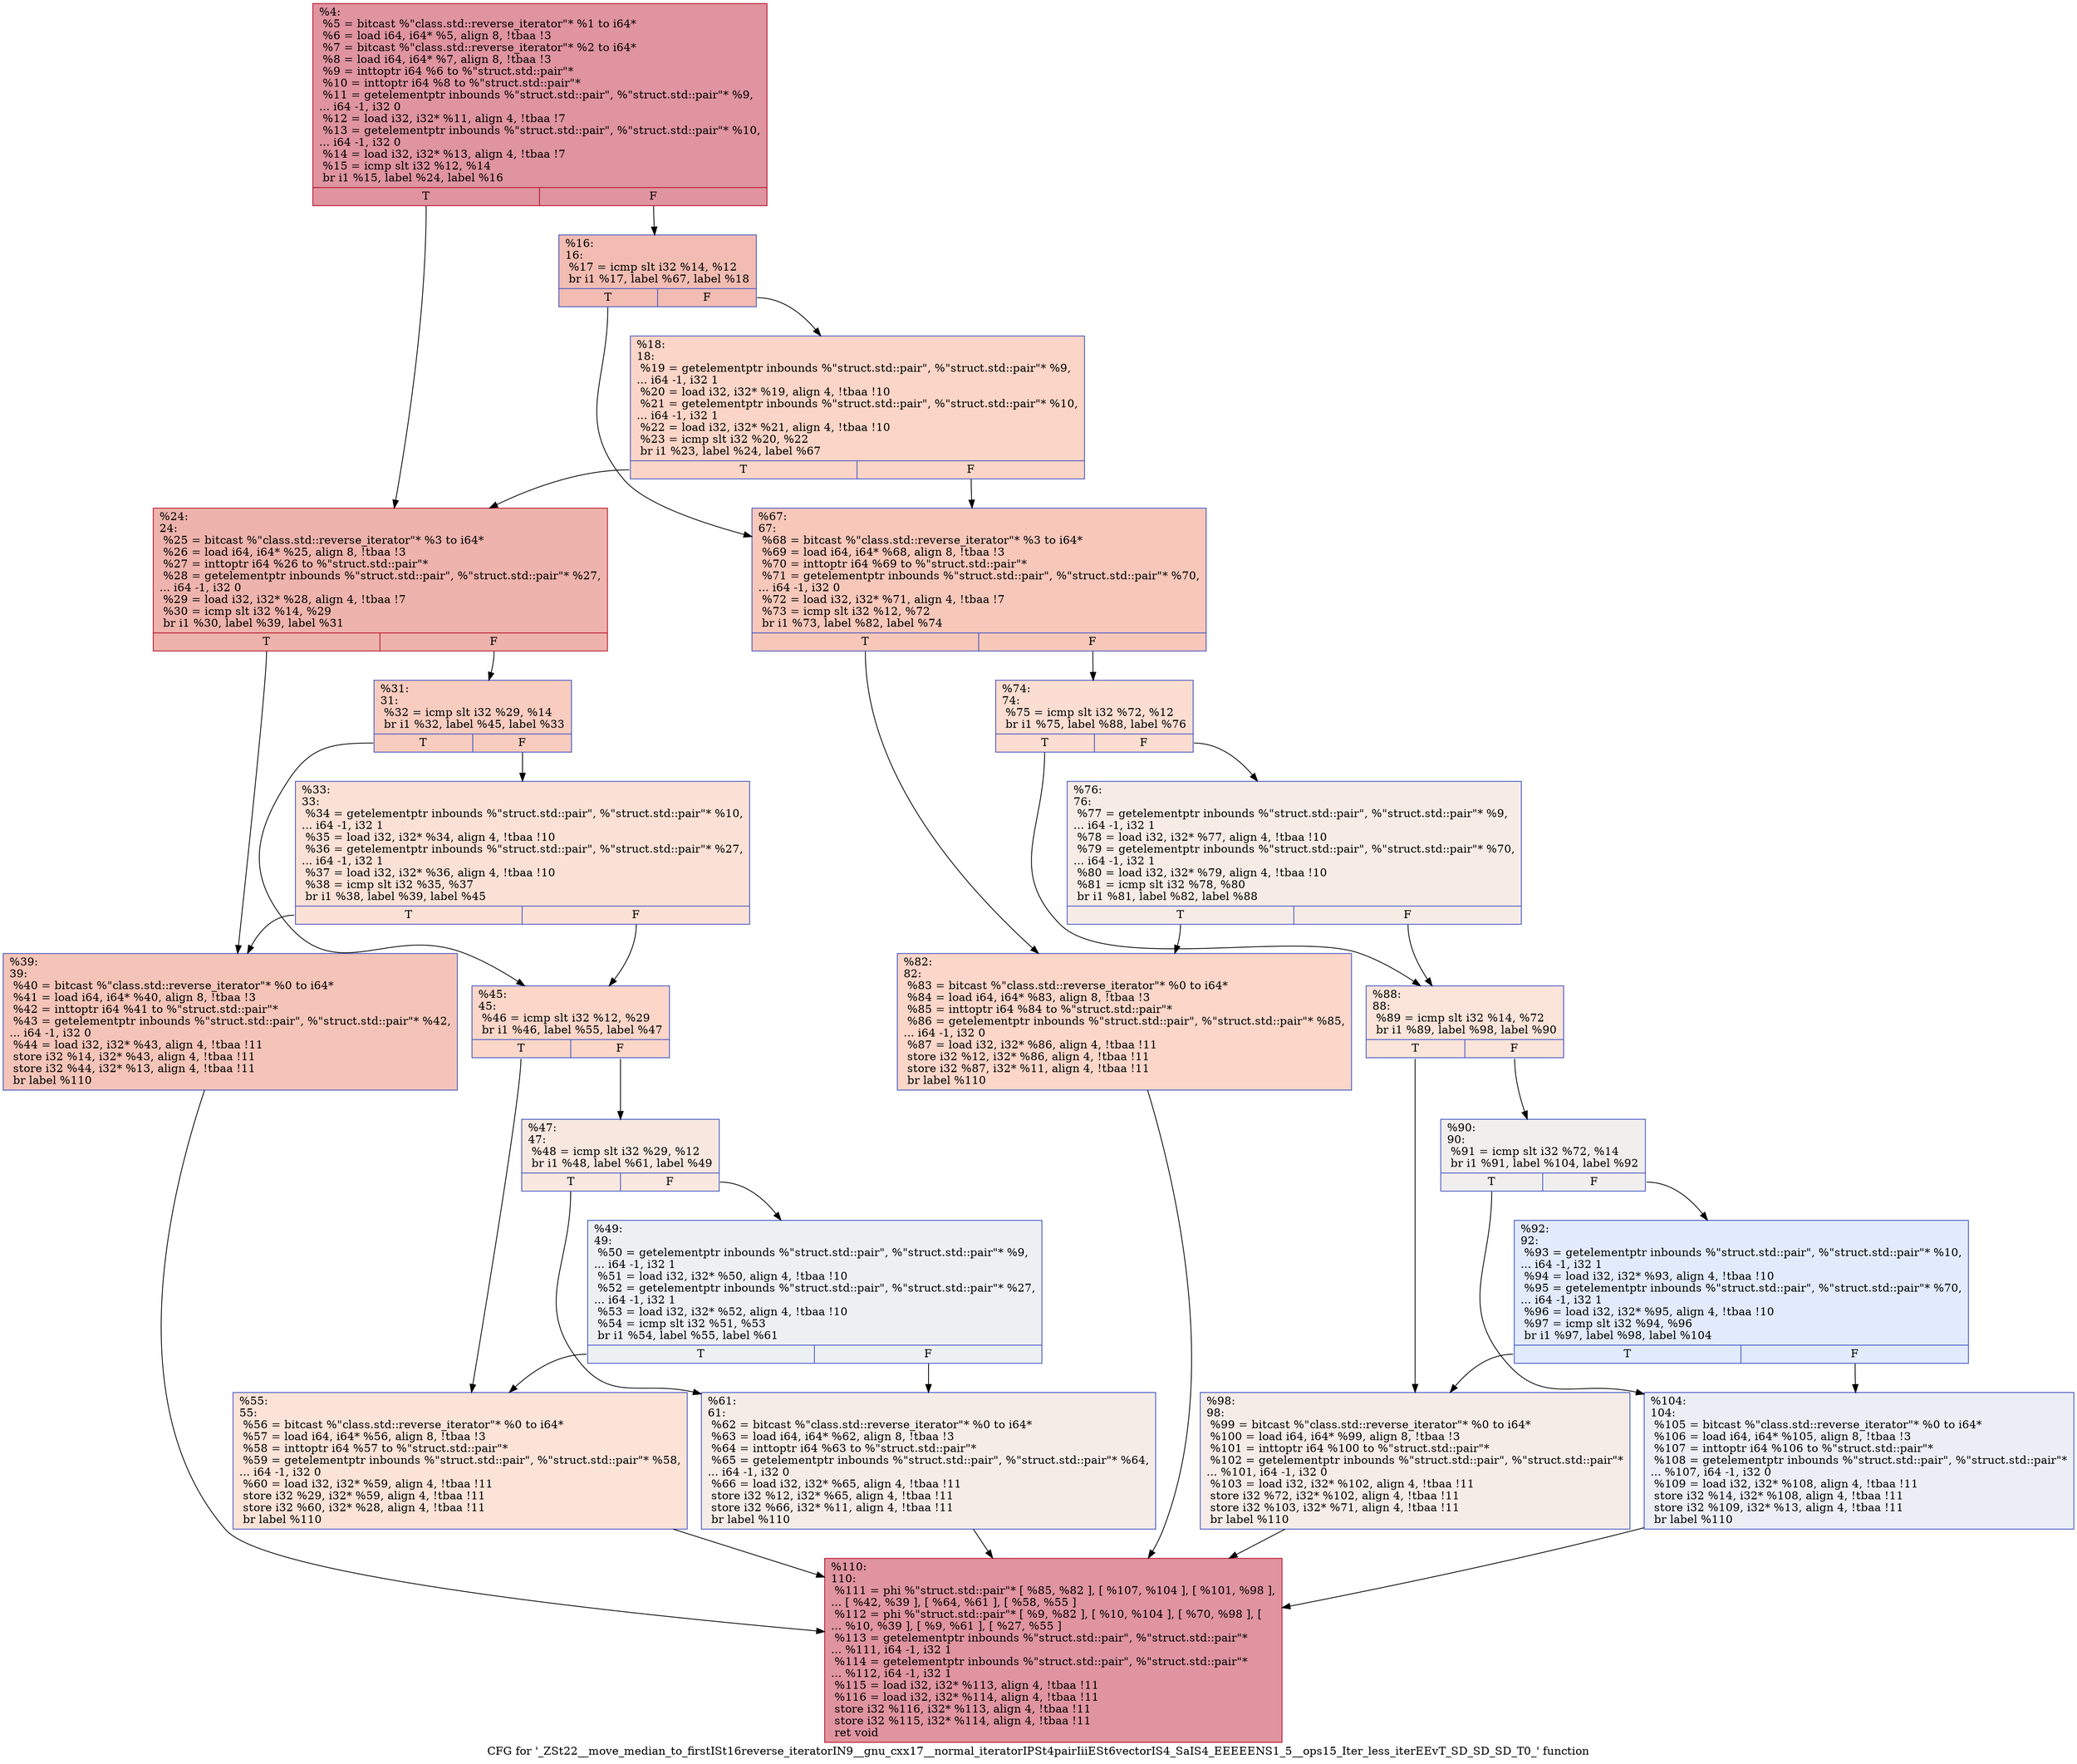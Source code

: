 digraph "CFG for '_ZSt22__move_median_to_firstISt16reverse_iteratorIN9__gnu_cxx17__normal_iteratorIPSt4pairIiiESt6vectorIS4_SaIS4_EEEEENS1_5__ops15_Iter_less_iterEEvT_SD_SD_SD_T0_' function" {
	label="CFG for '_ZSt22__move_median_to_firstISt16reverse_iteratorIN9__gnu_cxx17__normal_iteratorIPSt4pairIiiESt6vectorIS4_SaIS4_EEEEENS1_5__ops15_Iter_less_iterEEvT_SD_SD_SD_T0_' function";

	Node0x55cf4bba4440 [shape=record,color="#b70d28ff", style=filled, fillcolor="#b70d2870",label="{%4:\l  %5 = bitcast %\"class.std::reverse_iterator\"* %1 to i64*\l  %6 = load i64, i64* %5, align 8, !tbaa !3\l  %7 = bitcast %\"class.std::reverse_iterator\"* %2 to i64*\l  %8 = load i64, i64* %7, align 8, !tbaa !3\l  %9 = inttoptr i64 %6 to %\"struct.std::pair\"*\l  %10 = inttoptr i64 %8 to %\"struct.std::pair\"*\l  %11 = getelementptr inbounds %\"struct.std::pair\", %\"struct.std::pair\"* %9,\l... i64 -1, i32 0\l  %12 = load i32, i32* %11, align 4, !tbaa !7\l  %13 = getelementptr inbounds %\"struct.std::pair\", %\"struct.std::pair\"* %10,\l... i64 -1, i32 0\l  %14 = load i32, i32* %13, align 4, !tbaa !7\l  %15 = icmp slt i32 %12, %14\l  br i1 %15, label %24, label %16\l|{<s0>T|<s1>F}}"];
	Node0x55cf4bba4440:s0 -> Node0x55cf4bba4490;
	Node0x55cf4bba4440:s1 -> Node0x55cf4bba4a70;
	Node0x55cf4bba4a70 [shape=record,color="#3d50c3ff", style=filled, fillcolor="#e1675170",label="{%16:\l16:                                               \l  %17 = icmp slt i32 %14, %12\l  br i1 %17, label %67, label %18\l|{<s0>T|<s1>F}}"];
	Node0x55cf4bba4a70:s0 -> Node0x55cf4bba4ac0;
	Node0x55cf4bba4a70:s1 -> Node0x55cf4bba4b10;
	Node0x55cf4bba4b10 [shape=record,color="#3d50c3ff", style=filled, fillcolor="#f5a08170",label="{%18:\l18:                                               \l  %19 = getelementptr inbounds %\"struct.std::pair\", %\"struct.std::pair\"* %9,\l... i64 -1, i32 1\l  %20 = load i32, i32* %19, align 4, !tbaa !10\l  %21 = getelementptr inbounds %\"struct.std::pair\", %\"struct.std::pair\"* %10,\l... i64 -1, i32 1\l  %22 = load i32, i32* %21, align 4, !tbaa !10\l  %23 = icmp slt i32 %20, %22\l  br i1 %23, label %24, label %67\l|{<s0>T|<s1>F}}"];
	Node0x55cf4bba4b10:s0 -> Node0x55cf4bba4490;
	Node0x55cf4bba4b10:s1 -> Node0x55cf4bba4ac0;
	Node0x55cf4bba4490 [shape=record,color="#b70d28ff", style=filled, fillcolor="#d6524470",label="{%24:\l24:                                               \l  %25 = bitcast %\"class.std::reverse_iterator\"* %3 to i64*\l  %26 = load i64, i64* %25, align 8, !tbaa !3\l  %27 = inttoptr i64 %26 to %\"struct.std::pair\"*\l  %28 = getelementptr inbounds %\"struct.std::pair\", %\"struct.std::pair\"* %27,\l... i64 -1, i32 0\l  %29 = load i32, i32* %28, align 4, !tbaa !7\l  %30 = icmp slt i32 %14, %29\l  br i1 %30, label %39, label %31\l|{<s0>T|<s1>F}}"];
	Node0x55cf4bba4490:s0 -> Node0x55cf4bba5250;
	Node0x55cf4bba4490:s1 -> Node0x55cf4bba52a0;
	Node0x55cf4bba52a0 [shape=record,color="#3d50c3ff", style=filled, fillcolor="#f08b6e70",label="{%31:\l31:                                               \l  %32 = icmp slt i32 %29, %14\l  br i1 %32, label %45, label %33\l|{<s0>T|<s1>F}}"];
	Node0x55cf4bba52a0:s0 -> Node0x55cf4bba5430;
	Node0x55cf4bba52a0:s1 -> Node0x55cf4bba5480;
	Node0x55cf4bba5480 [shape=record,color="#3d50c3ff", style=filled, fillcolor="#f7bca170",label="{%33:\l33:                                               \l  %34 = getelementptr inbounds %\"struct.std::pair\", %\"struct.std::pair\"* %10,\l... i64 -1, i32 1\l  %35 = load i32, i32* %34, align 4, !tbaa !10\l  %36 = getelementptr inbounds %\"struct.std::pair\", %\"struct.std::pair\"* %27,\l... i64 -1, i32 1\l  %37 = load i32, i32* %36, align 4, !tbaa !10\l  %38 = icmp slt i32 %35, %37\l  br i1 %38, label %39, label %45\l|{<s0>T|<s1>F}}"];
	Node0x55cf4bba5480:s0 -> Node0x55cf4bba5250;
	Node0x55cf4bba5480:s1 -> Node0x55cf4bba5430;
	Node0x55cf4bba5250 [shape=record,color="#3d50c3ff", style=filled, fillcolor="#e97a5f70",label="{%39:\l39:                                               \l  %40 = bitcast %\"class.std::reverse_iterator\"* %0 to i64*\l  %41 = load i64, i64* %40, align 8, !tbaa !3\l  %42 = inttoptr i64 %41 to %\"struct.std::pair\"*\l  %43 = getelementptr inbounds %\"struct.std::pair\", %\"struct.std::pair\"* %42,\l... i64 -1, i32 0\l  %44 = load i32, i32* %43, align 4, !tbaa !11\l  store i32 %14, i32* %43, align 4, !tbaa !11\l  store i32 %44, i32* %13, align 4, !tbaa !11\l  br label %110\l}"];
	Node0x55cf4bba5250 -> Node0x55cf4bba5d00;
	Node0x55cf4bba5430 [shape=record,color="#3d50c3ff", style=filled, fillcolor="#f6a38570",label="{%45:\l45:                                               \l  %46 = icmp slt i32 %12, %29\l  br i1 %46, label %55, label %47\l|{<s0>T|<s1>F}}"];
	Node0x55cf4bba5430:s0 -> Node0x55cf4bba5e50;
	Node0x55cf4bba5430:s1 -> Node0x55cf4bba5ea0;
	Node0x55cf4bba5ea0 [shape=record,color="#3d50c3ff", style=filled, fillcolor="#f1ccb870",label="{%47:\l47:                                               \l  %48 = icmp slt i32 %29, %12\l  br i1 %48, label %61, label %49\l|{<s0>T|<s1>F}}"];
	Node0x55cf4bba5ea0:s0 -> Node0x55cf4bba6030;
	Node0x55cf4bba5ea0:s1 -> Node0x55cf4bba6080;
	Node0x55cf4bba6080 [shape=record,color="#3d50c3ff", style=filled, fillcolor="#d6dce470",label="{%49:\l49:                                               \l  %50 = getelementptr inbounds %\"struct.std::pair\", %\"struct.std::pair\"* %9,\l... i64 -1, i32 1\l  %51 = load i32, i32* %50, align 4, !tbaa !10\l  %52 = getelementptr inbounds %\"struct.std::pair\", %\"struct.std::pair\"* %27,\l... i64 -1, i32 1\l  %53 = load i32, i32* %52, align 4, !tbaa !10\l  %54 = icmp slt i32 %51, %53\l  br i1 %54, label %55, label %61\l|{<s0>T|<s1>F}}"];
	Node0x55cf4bba6080:s0 -> Node0x55cf4bba5e50;
	Node0x55cf4bba6080:s1 -> Node0x55cf4bba6030;
	Node0x55cf4bba5e50 [shape=record,color="#3d50c3ff", style=filled, fillcolor="#f6bfa670",label="{%55:\l55:                                               \l  %56 = bitcast %\"class.std::reverse_iterator\"* %0 to i64*\l  %57 = load i64, i64* %56, align 8, !tbaa !3\l  %58 = inttoptr i64 %57 to %\"struct.std::pair\"*\l  %59 = getelementptr inbounds %\"struct.std::pair\", %\"struct.std::pair\"* %58,\l... i64 -1, i32 0\l  %60 = load i32, i32* %59, align 4, !tbaa !11\l  store i32 %29, i32* %59, align 4, !tbaa !11\l  store i32 %60, i32* %28, align 4, !tbaa !11\l  br label %110\l}"];
	Node0x55cf4bba5e50 -> Node0x55cf4bba5d00;
	Node0x55cf4bba6030 [shape=record,color="#3d50c3ff", style=filled, fillcolor="#ead5c970",label="{%61:\l61:                                               \l  %62 = bitcast %\"class.std::reverse_iterator\"* %0 to i64*\l  %63 = load i64, i64* %62, align 8, !tbaa !3\l  %64 = inttoptr i64 %63 to %\"struct.std::pair\"*\l  %65 = getelementptr inbounds %\"struct.std::pair\", %\"struct.std::pair\"* %64,\l... i64 -1, i32 0\l  %66 = load i32, i32* %65, align 4, !tbaa !11\l  store i32 %12, i32* %65, align 4, !tbaa !11\l  store i32 %66, i32* %11, align 4, !tbaa !11\l  br label %110\l}"];
	Node0x55cf4bba6030 -> Node0x55cf4bba5d00;
	Node0x55cf4bba4ac0 [shape=record,color="#3d50c3ff", style=filled, fillcolor="#ec7f6370",label="{%67:\l67:                                               \l  %68 = bitcast %\"class.std::reverse_iterator\"* %3 to i64*\l  %69 = load i64, i64* %68, align 8, !tbaa !3\l  %70 = inttoptr i64 %69 to %\"struct.std::pair\"*\l  %71 = getelementptr inbounds %\"struct.std::pair\", %\"struct.std::pair\"* %70,\l... i64 -1, i32 0\l  %72 = load i32, i32* %71, align 4, !tbaa !7\l  %73 = icmp slt i32 %12, %72\l  br i1 %73, label %82, label %74\l|{<s0>T|<s1>F}}"];
	Node0x55cf4bba4ac0:s0 -> Node0x55cf4bba7090;
	Node0x55cf4bba4ac0:s1 -> Node0x55cf4bba70e0;
	Node0x55cf4bba70e0 [shape=record,color="#3d50c3ff", style=filled, fillcolor="#f7b39670",label="{%74:\l74:                                               \l  %75 = icmp slt i32 %72, %12\l  br i1 %75, label %88, label %76\l|{<s0>T|<s1>F}}"];
	Node0x55cf4bba70e0:s0 -> Node0x55cf4bba7270;
	Node0x55cf4bba70e0:s1 -> Node0x55cf4bba72c0;
	Node0x55cf4bba72c0 [shape=record,color="#3d50c3ff", style=filled, fillcolor="#ecd3c570",label="{%76:\l76:                                               \l  %77 = getelementptr inbounds %\"struct.std::pair\", %\"struct.std::pair\"* %9,\l... i64 -1, i32 1\l  %78 = load i32, i32* %77, align 4, !tbaa !10\l  %79 = getelementptr inbounds %\"struct.std::pair\", %\"struct.std::pair\"* %70,\l... i64 -1, i32 1\l  %80 = load i32, i32* %79, align 4, !tbaa !10\l  %81 = icmp slt i32 %78, %80\l  br i1 %81, label %82, label %88\l|{<s0>T|<s1>F}}"];
	Node0x55cf4bba72c0:s0 -> Node0x55cf4bba7090;
	Node0x55cf4bba72c0:s1 -> Node0x55cf4bba7270;
	Node0x55cf4bba7090 [shape=record,color="#3d50c3ff", style=filled, fillcolor="#f6a38570",label="{%82:\l82:                                               \l  %83 = bitcast %\"class.std::reverse_iterator\"* %0 to i64*\l  %84 = load i64, i64* %83, align 8, !tbaa !3\l  %85 = inttoptr i64 %84 to %\"struct.std::pair\"*\l  %86 = getelementptr inbounds %\"struct.std::pair\", %\"struct.std::pair\"* %85,\l... i64 -1, i32 0\l  %87 = load i32, i32* %86, align 4, !tbaa !11\l  store i32 %12, i32* %86, align 4, !tbaa !11\l  store i32 %87, i32* %11, align 4, !tbaa !11\l  br label %110\l}"];
	Node0x55cf4bba7090 -> Node0x55cf4bba5d00;
	Node0x55cf4bba7270 [shape=record,color="#3d50c3ff", style=filled, fillcolor="#f5c1a970",label="{%88:\l88:                                               \l  %89 = icmp slt i32 %14, %72\l  br i1 %89, label %98, label %90\l|{<s0>T|<s1>F}}"];
	Node0x55cf4bba7270:s0 -> Node0x55cf4bba7c00;
	Node0x55cf4bba7270:s1 -> Node0x55cf4bba7c50;
	Node0x55cf4bba7c50 [shape=record,color="#3d50c3ff", style=filled, fillcolor="#e0dbd870",label="{%90:\l90:                                               \l  %91 = icmp slt i32 %72, %14\l  br i1 %91, label %104, label %92\l|{<s0>T|<s1>F}}"];
	Node0x55cf4bba7c50:s0 -> Node0x55cf4bba7de0;
	Node0x55cf4bba7c50:s1 -> Node0x55cf4bba7e30;
	Node0x55cf4bba7e30 [shape=record,color="#3d50c3ff", style=filled, fillcolor="#bbd1f870",label="{%92:\l92:                                               \l  %93 = getelementptr inbounds %\"struct.std::pair\", %\"struct.std::pair\"* %10,\l... i64 -1, i32 1\l  %94 = load i32, i32* %93, align 4, !tbaa !10\l  %95 = getelementptr inbounds %\"struct.std::pair\", %\"struct.std::pair\"* %70,\l... i64 -1, i32 1\l  %96 = load i32, i32* %95, align 4, !tbaa !10\l  %97 = icmp slt i32 %94, %96\l  br i1 %97, label %98, label %104\l|{<s0>T|<s1>F}}"];
	Node0x55cf4bba7e30:s0 -> Node0x55cf4bba7c00;
	Node0x55cf4bba7e30:s1 -> Node0x55cf4bba7de0;
	Node0x55cf4bba7c00 [shape=record,color="#3d50c3ff", style=filled, fillcolor="#ead5c970",label="{%98:\l98:                                               \l  %99 = bitcast %\"class.std::reverse_iterator\"* %0 to i64*\l  %100 = load i64, i64* %99, align 8, !tbaa !3\l  %101 = inttoptr i64 %100 to %\"struct.std::pair\"*\l  %102 = getelementptr inbounds %\"struct.std::pair\", %\"struct.std::pair\"*\l... %101, i64 -1, i32 0\l  %103 = load i32, i32* %102, align 4, !tbaa !11\l  store i32 %72, i32* %102, align 4, !tbaa !11\l  store i32 %103, i32* %71, align 4, !tbaa !11\l  br label %110\l}"];
	Node0x55cf4bba7c00 -> Node0x55cf4bba5d00;
	Node0x55cf4bba7de0 [shape=record,color="#3d50c3ff", style=filled, fillcolor="#d1dae970",label="{%104:\l104:                                              \l  %105 = bitcast %\"class.std::reverse_iterator\"* %0 to i64*\l  %106 = load i64, i64* %105, align 8, !tbaa !3\l  %107 = inttoptr i64 %106 to %\"struct.std::pair\"*\l  %108 = getelementptr inbounds %\"struct.std::pair\", %\"struct.std::pair\"*\l... %107, i64 -1, i32 0\l  %109 = load i32, i32* %108, align 4, !tbaa !11\l  store i32 %14, i32* %108, align 4, !tbaa !11\l  store i32 %109, i32* %13, align 4, !tbaa !11\l  br label %110\l}"];
	Node0x55cf4bba7de0 -> Node0x55cf4bba5d00;
	Node0x55cf4bba5d00 [shape=record,color="#b70d28ff", style=filled, fillcolor="#b70d2870",label="{%110:\l110:                                              \l  %111 = phi %\"struct.std::pair\"* [ %85, %82 ], [ %107, %104 ], [ %101, %98 ],\l... [ %42, %39 ], [ %64, %61 ], [ %58, %55 ]\l  %112 = phi %\"struct.std::pair\"* [ %9, %82 ], [ %10, %104 ], [ %70, %98 ], [\l... %10, %39 ], [ %9, %61 ], [ %27, %55 ]\l  %113 = getelementptr inbounds %\"struct.std::pair\", %\"struct.std::pair\"*\l... %111, i64 -1, i32 1\l  %114 = getelementptr inbounds %\"struct.std::pair\", %\"struct.std::pair\"*\l... %112, i64 -1, i32 1\l  %115 = load i32, i32* %113, align 4, !tbaa !11\l  %116 = load i32, i32* %114, align 4, !tbaa !11\l  store i32 %116, i32* %113, align 4, !tbaa !11\l  store i32 %115, i32* %114, align 4, !tbaa !11\l  ret void\l}"];
}
